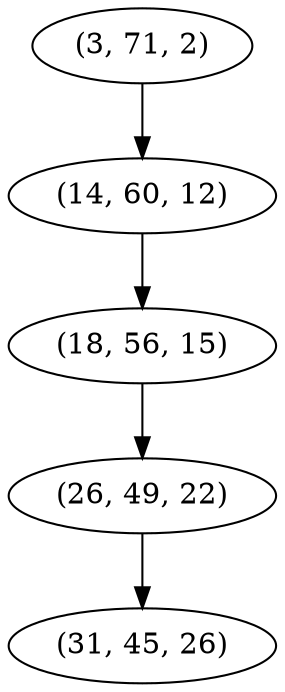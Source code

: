digraph tree {
    "(3, 71, 2)";
    "(14, 60, 12)";
    "(18, 56, 15)";
    "(26, 49, 22)";
    "(31, 45, 26)";
    "(3, 71, 2)" -> "(14, 60, 12)";
    "(14, 60, 12)" -> "(18, 56, 15)";
    "(18, 56, 15)" -> "(26, 49, 22)";
    "(26, 49, 22)" -> "(31, 45, 26)";
}

